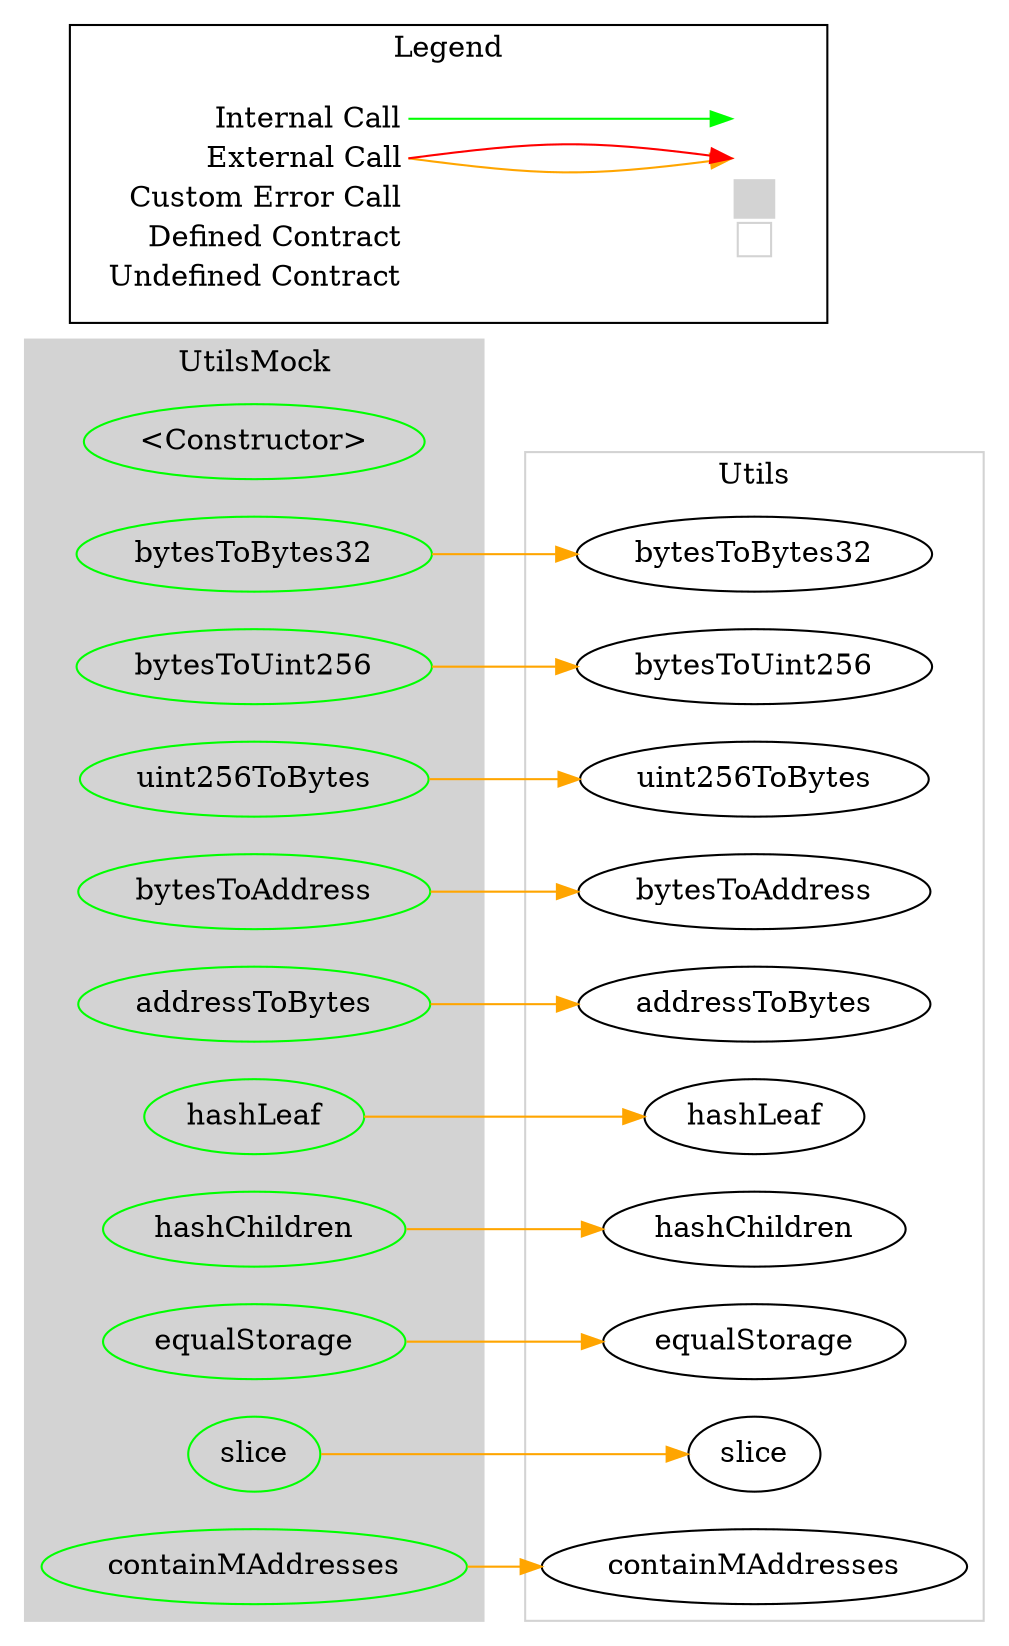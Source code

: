 digraph G {
  graph [ ratio = "auto", page = "100", compound =true ];
subgraph "clusterUtilsMock" {
  graph [ label = "UtilsMock", color = "lightgray", style = "filled", bgcolor = "lightgray" ];
  "UtilsMock.<Constructor>" [ label = "<Constructor>", color = "green" ];
  "UtilsMock.bytesToBytes32" [ label = "bytesToBytes32", color = "green" ];
  "UtilsMock.bytesToUint256" [ label = "bytesToUint256", color = "green" ];
  "UtilsMock.uint256ToBytes" [ label = "uint256ToBytes", color = "green" ];
  "UtilsMock.bytesToAddress" [ label = "bytesToAddress", color = "green" ];
  "UtilsMock.addressToBytes" [ label = "addressToBytes", color = "green" ];
  "UtilsMock.hashLeaf" [ label = "hashLeaf", color = "green" ];
  "UtilsMock.hashChildren" [ label = "hashChildren", color = "green" ];
  "UtilsMock.equalStorage" [ label = "equalStorage", color = "green" ];
  "UtilsMock.slice" [ label = "slice", color = "green" ];
  "UtilsMock.containMAddresses" [ label = "containMAddresses", color = "green" ];
}

subgraph "clusterUtils" {
  graph [ label = "Utils", color = "lightgray" ];
  "Utils.bytesToBytes32" [ label = "bytesToBytes32" ];
  "Utils.bytesToUint256" [ label = "bytesToUint256" ];
  "Utils.uint256ToBytes" [ label = "uint256ToBytes" ];
  "Utils.bytesToAddress" [ label = "bytesToAddress" ];
  "Utils.addressToBytes" [ label = "addressToBytes" ];
  "Utils.hashLeaf" [ label = "hashLeaf" ];
  "Utils.hashChildren" [ label = "hashChildren" ];
  "Utils.equalStorage" [ label = "equalStorage" ];
  "Utils.slice" [ label = "slice" ];
  "Utils.containMAddresses" [ label = "containMAddresses" ];
}

  "UtilsMock.bytesToBytes32";
  "Utils.bytesToBytes32";
  "UtilsMock.bytesToUint256";
  "Utils.bytesToUint256";
  "UtilsMock.uint256ToBytes";
  "Utils.uint256ToBytes";
  "UtilsMock.bytesToAddress";
  "Utils.bytesToAddress";
  "UtilsMock.addressToBytes";
  "Utils.addressToBytes";
  "UtilsMock.hashLeaf";
  "Utils.hashLeaf";
  "UtilsMock.hashChildren";
  "Utils.hashChildren";
  "UtilsMock.equalStorage";
  "Utils.equalStorage";
  "UtilsMock.slice";
  "Utils.slice";
  "UtilsMock.containMAddresses";
  "Utils.containMAddresses";
  "UtilsMock.bytesToBytes32" -> "Utils.bytesToBytes32" [ color = "orange" ];
  "UtilsMock.bytesToUint256" -> "Utils.bytesToUint256" [ color = "orange" ];
  "UtilsMock.uint256ToBytes" -> "Utils.uint256ToBytes" [ color = "orange" ];
  "UtilsMock.bytesToAddress" -> "Utils.bytesToAddress" [ color = "orange" ];
  "UtilsMock.addressToBytes" -> "Utils.addressToBytes" [ color = "orange" ];
  "UtilsMock.hashLeaf" -> "Utils.hashLeaf" [ color = "orange" ];
  "UtilsMock.hashChildren" -> "Utils.hashChildren" [ color = "orange" ];
  "UtilsMock.equalStorage" -> "Utils.equalStorage" [ color = "orange" ];
  "UtilsMock.slice" -> "Utils.slice" [ color = "orange" ];
  "UtilsMock.containMAddresses" -> "Utils.containMAddresses" [ color = "orange" ];


rankdir=LR
node [shape=plaintext]
subgraph cluster_01 { 
label = "Legend";
key [label=<<table border="0" cellpadding="2" cellspacing="0" cellborder="0">
  <tr><td align="right" port="i1">Internal Call</td></tr>
  <tr><td align="right" port="i2">External Call</td></tr>
  <tr><td align="right" port="i2">Custom Error Call</td></tr>
  <tr><td align="right" port="i3">Defined Contract</td></tr>
  <tr><td align="right" port="i4">Undefined Contract</td></tr>
  </table>>]
key2 [label=<<table border="0" cellpadding="2" cellspacing="0" cellborder="0">
  <tr><td port="i1">&nbsp;&nbsp;&nbsp;</td></tr>
  <tr><td port="i2">&nbsp;&nbsp;&nbsp;</td></tr>
  <tr><td port="i3" bgcolor="lightgray">&nbsp;&nbsp;&nbsp;</td></tr>
  <tr><td port="i4">
    <table border="1" cellborder="0" cellspacing="0" cellpadding="7" color="lightgray">
      <tr>
       <td></td>
      </tr>
     </table>
  </td></tr>
  </table>>]
key:i1:e -> key2:i1:w [color="green"]
key:i2:e -> key2:i2:w [color="orange"]
key:i2:e -> key2:i2:w [color="red"]
}
}

